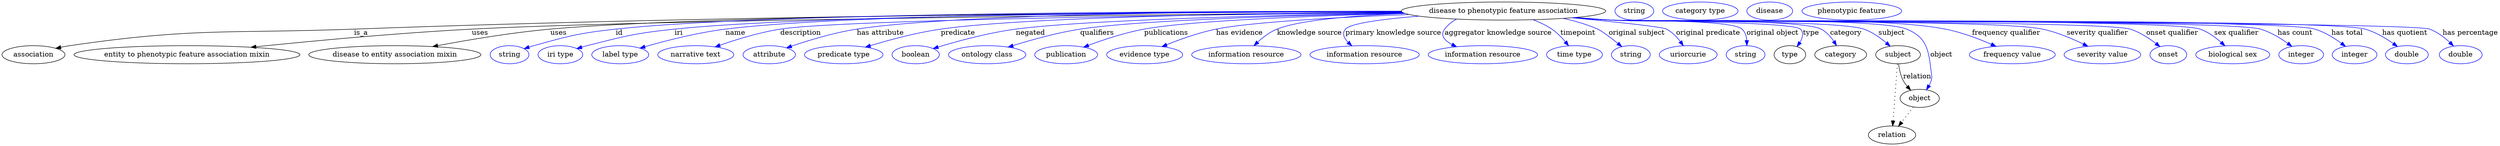 digraph {
	graph [bb="0,0,4955.4,283"];
	node [label="\N"];
	"disease to phenotypic feature association"	[height=0.5,
		label="disease to phenotypic feature association",
		pos="2980.4,265",
		width=5.6328];
	association	[height=0.5,
		pos="62.394,178",
		width=1.7332];
	"disease to phenotypic feature association" -> association	[label=is_a,
		lp="712.39,221.5",
		pos="e,106.72,190.74 2777.7,263.82 2379.2,262.82 1465.8,257.32 698.39,229 447.47,219.74 382.85,232.32 134.39,196 128.61,195.16 122.61,\
194.07 116.66,192.87"];
	"entity to phenotypic feature association mixin"	[height=0.5,
		pos="367.39,178",
		width=6.2286];
	"disease to phenotypic feature association" -> "entity to phenotypic feature association mixin"	[label=uses,
		lp="948.89,221.5",
		pos="e,494.56,192.86 2779.4,262.39 2336.4,258.54 1287.3,247.71 932.39,229 786.11,221.29 619.05,205.65 504.76,193.91"];
	"disease to entity association mixin"	[height=0.5,
		pos="780.39,178",
		width=4.7482];
	"disease to phenotypic feature association" -> "disease to entity association mixin"	[label=uses,
		lp="1104.9,221.5",
		pos="e,855.33,194.23 2777.8,263.9 2359.2,263.1 1411,258.02 1088.4,229 1012.5,222.17 927.01,207.75 865.39,196.14"];
	id	[color=blue,
		height=0.5,
		label=string,
		pos="1007.4,178",
		width=1.0652];
	"disease to phenotypic feature association" -> id	[color=blue,
		label=id,
		lp="1225.4,221.5",
		pos="e,1036.4,190 2777.3,264.55 2380.4,264.88 1514.6,261.66 1218.4,229 1144.9,220.9 1126.6,215.72 1055.4,196 1052.3,195.14 1049.1,194.18 \
1045.9,193.16",
		style=solid];
	iri	[color=blue,
		height=0.5,
		label="iri type",
		pos="1108.4,178",
		width=1.2277];
	"disease to phenotypic feature association" -> iri	[color=blue,
		label=iri,
		lp="1343.4,221.5",
		pos="e,1141,190.15 2777.8,263.89 2401.7,263 1608.9,257.65 1335.4,229 1257.1,220.8 1237.7,215.39 1161.4,196 1158,195.13 1154.4,194.16 \
1150.9,193.14",
		style=solid];
	name	[color=blue,
		height=0.5,
		label="label type",
		pos="1227.4,178",
		width=1.5707];
	"disease to phenotypic feature association" -> name	[color=blue,
		label=name,
		lp="1455.4,221.5",
		pos="e,1266.4,191.11 2777.5,264.58 2419.2,264.74 1688.7,260.96 1435.4,229 1380,222.01 1317.8,205.97 1276.1,193.93",
		style=solid];
	description	[color=blue,
		height=0.5,
		label="narrative text",
		pos="1377.4,178",
		width=2.0943];
	"disease to phenotypic feature association" -> description	[color=blue,
		label=description,
		lp="1583.9,221.5",
		pos="e,1415.3,193.6 2780.2,262.1 2413.8,258.18 1661.9,247.94 1543.4,229 1502.6,222.48 1457.8,208.57 1425,197.08",
		style=solid];
	"has attribute"	[color=blue,
		height=0.5,
		label=attribute,
		pos="1522.4,178",
		width=1.4443];
	"disease to phenotypic feature association" -> "has attribute"	[color=blue,
		label="has attribute",
		lp="1742.4,221.5",
		pos="e,1556.6,191.69 2777.3,264.74 2469.1,264.8 1897.5,260.44 1695.4,229 1650.5,222.03 1600.9,206.88 1566.4,195.08",
		style=solid];
	predicate	[color=blue,
		height=0.5,
		label="predicate type",
		pos="1670.4,178",
		width=2.1665];
	"disease to phenotypic feature association" -> predicate	[color=blue,
		label=predicate,
		lp="1896.4,221.5",
		pos="e,1713.3,193.12 2778.5,263.08 2505.5,260.91 2033.2,253.59 1862.4,229 1814.5,222.1 1761.4,207.73 1723.2,196.15",
		style=solid];
	negated	[color=blue,
		height=0.5,
		label=boolean,
		pos="1813.4,178",
		width=1.2999];
	"disease to phenotypic feature association" -> negated	[color=blue,
		label=negated,
		lp="2040.4,221.5",
		pos="e,1848,190.33 2781.7,261.29 2542.4,257.24 2154.8,247.96 2011.4,229 1957.6,221.89 1897.4,205.41 1857.6,193.31",
		style=solid];
	qualifiers	[color=blue,
		height=0.5,
		label="ontology class",
		pos="1954.4,178",
		width=2.1304];
	"disease to phenotypic feature association" -> qualifiers	[color=blue,
		label=qualifiers,
		lp="2172.9,221.5",
		pos="e,1996.1,193.12 2782.8,260.84 2574,256.6 2258.6,247.36 2139.4,229 2093.6,221.94 2042.8,207.75 2006,196.28",
		style=solid];
	publications	[color=blue,
		height=0.5,
		label=publication,
		pos="2111.4,178",
		width=1.7332];
	"disease to phenotypic feature association" -> publications	[color=blue,
		label=publications,
		lp="2310.4,221.5",
		pos="e,2146.1,193.11 2784.8,260.17 2608.3,255.66 2362.1,246.46 2266.4,229 2228.1,222.01 2186.2,208.09 2155.6,196.71",
		style=solid];
	"has evidence"	[color=blue,
		height=0.5,
		label="evidence type",
		pos="2267.4,178",
		width=2.0943];
	"disease to phenotypic feature association" -> "has evidence"	[color=blue,
		label="has evidence",
		lp="2455.9,221.5",
		pos="e,2301.6,194.09 2793,258.1 2655.3,252.71 2480.3,243.36 2409.4,229 2375.5,222.13 2338.7,208.99 2311,197.91",
		style=solid];
	"knowledge source"	[color=blue,
		height=0.5,
		label="information resource",
		pos="2469.4,178",
		width=3.015];
	"disease to phenotypic feature association" -> "knowledge source"	[color=blue,
		label="knowledge source",
		lp="2594.9,221.5",
		pos="e,2484.7,196.09 2784.4,260.28 2685.1,256.11 2576,247.34 2530.4,229 2516.1,223.25 2502.6,212.88 2491.9,203.06",
		style=solid];
	"primary knowledge source"	[color=blue,
		height=0.5,
		label="information resource",
		pos="2704.4,178",
		width=3.015];
	"disease to phenotypic feature association" -> "primary knowledge source"	[color=blue,
		label="primary knowledge source",
		lp="2761.4,221.5",
		pos="e,2679,195.74 2812.7,254.82 2743.6,249.29 2677.1,240.96 2666.4,229 2659,220.75 2663.5,211.17 2671.5,202.63",
		style=solid];
	"aggregator knowledge source"	[color=blue,
		height=0.5,
		label="information resource",
		pos="2939.4,178",
		width=3.015];
	"disease to phenotypic feature association" -> "aggregator knowledge source"	[color=blue,
		label="aggregator knowledge source",
		lp="2969.9,221.5",
		pos="e,2887.2,193.89 2887.3,249 2878,244.02 2869.7,237.5 2863.4,229 2854.1,216.5 2863.2,206.22 2878,198.29",
		style=solid];
	timepoint	[color=blue,
		height=0.5,
		label="time type",
		pos="3121.4,178",
		width=1.5346];
	"disease to phenotypic feature association" -> timepoint	[color=blue,
		label=timepoint,
		lp="3128.4,221.5",
		pos="e,3109.7,195.8 3039.2,247.71 3052,242.77 3065.1,236.59 3076.4,229 3086.5,222.2 3095.8,212.66 3103.3,203.73",
		style=solid];
	"original subject"	[color=blue,
		height=0.5,
		label=string,
		pos="3233.4,178",
		width=1.0652];
	"disease to phenotypic feature association" -> "original subject"	[color=blue,
		label="original subject",
		lp="3245.4,221.5",
		pos="e,3215.4,194.1 3099.1,250.35 3122.4,245.31 3146.1,238.42 3167.4,229 3176,225.2 3193,212.23 3207.6,200.45",
		style=solid];
	"original predicate"	[color=blue,
		height=0.5,
		label=uriorcurie,
		pos="3347.4,178",
		width=1.5887];
	"disease to phenotypic feature association" -> "original predicate"	[color=blue,
		label="original predicate",
		lp="3386.9,221.5",
		pos="e,3337.6,195.9 3116.1,251.62 3200.9,243.5 3295.7,233.57 3304.4,229 3315.3,223.29 3324.6,213.59 3331.7,204.25",
		style=solid];
	"original object"	[color=blue,
		height=0.5,
		label=string,
		pos="3461.4,178",
		width=1.0652];
	"disease to phenotypic feature association" -> "original object"	[color=blue,
		label="original object",
		lp="3514.9,221.5",
		pos="e,3464,196.3 3124.1,252.26 3146.9,250.45 3170.3,248.64 3192.4,247 3221.5,244.83 3433,248.89 3454.4,229 3460.5,223.29 3463.1,214.86 \
3463.8,206.55",
		style=solid];
	type	[height=0.5,
		pos="3549.4,178",
		width=0.86659];
	"disease to phenotypic feature association" -> type	[color=blue,
		label=type,
		lp="3591.4,221.5",
		pos="e,3563.7,194.16 3121.5,252.04 3145.1,250.22 3169.5,248.47 3192.4,247 3213.4,245.66 3555.9,244.22 3570.4,229 3577.4,221.67 3574.8,\
211.66 3569.4,202.53",
		style=solid];
	category	[height=0.5,
		pos="3650.4,178",
		width=1.4263];
	"disease to phenotypic feature association" -> category	[color=blue,
		label=category,
		lp="3660.9,221.5",
		pos="e,3642.1,196.15 3120.9,252 3144.7,250.17 3169.3,248.42 3192.4,247 3238.9,244.14 3570,250.34 3611.4,229 3621.8,223.65 3630.3,214.15 \
3636.6,204.85",
		style=solid];
	subject	[height=0.5,
		pos="3764.4,178",
		width=1.2277];
	"disease to phenotypic feature association" -> subject	[color=blue,
		label=subject,
		lp="3751.4,221.5",
		pos="e,3748.7,194.87 3120,251.92 3144.1,250.08 3169,248.36 3192.4,247 3248.3,243.76 3643.5,247.42 3696.4,229 3713,223.23 3728.9,211.92 \
3741.2,201.51",
		style=solid];
	object	[height=0.5,
		pos="3807.4,91",
		width=1.0832];
	"disease to phenotypic feature association" -> object	[color=blue,
		label=object,
		lp="3850.4,178",
		pos="e,3820.8,108.09 3119.5,251.86 3143.8,250.02 3168.8,248.31 3192.4,247 3257.8,243.38 3720.7,253.67 3781.4,229 3822.5,212.28 3825.2,\
186.07 3830.4,142 3831.2,135.38 3832.3,133.39 3830.4,127 3829.4,123.55 3827.9,120.13 3826.1,116.85",
		style=solid];
	"frequency qualifier"	[color=blue,
		height=0.5,
		label="frequency value",
		pos="3991.4,178",
		width=2.3651];
	"disease to phenotypic feature association" -> "frequency qualifier"	[color=blue,
		label="frequency qualifier",
		lp="3979.4,221.5",
		pos="e,3958.9,194.69 3118.9,251.83 3143.4,249.99 3168.6,248.27 3192.4,247 3340.2,239.08 3713.1,257.44 3858.4,229 3889.9,222.82 3923.9,\
209.97 3949.5,198.85",
		style=solid];
	"severity qualifier"	[color=blue,
		height=0.5,
		label="severity value",
		pos="4170.4,178",
		width=2.1123];
	"disease to phenotypic feature association" -> "severity qualifier"	[color=blue,
		label="severity qualifier",
		lp="4160.4,221.5",
		pos="e,4141.6,194.75 3118,251.78 3142.8,249.92 3168.3,248.22 3192.4,247 3287.7,242.18 3958,248.84 4051.4,229 4079.7,222.98 4109.8,210.3 \
4132.6,199.22",
		style=solid];
	"onset qualifier"	[color=blue,
		height=0.5,
		label=onset,
		pos="4300.4,178",
		width=1.011];
	"disease to phenotypic feature association" -> "onset qualifier"	[color=blue,
		label="onset qualifier",
		lp="4307.9,221.5",
		pos="e,4283.7,194.26 3117.7,251.73 3142.6,249.87 3168.2,248.18 3192.4,247 3249.7,244.2 4170.6,246.11 4225.4,229 4243.8,223.24 4261.9,\
211.42 4275.7,200.72",
		style=solid];
	"sex qualifier"	[color=blue,
		height=0.5,
		label="biological sex",
		pos="4428.4,178",
		width=2.0401];
	"disease to phenotypic feature association" -> "sex qualifier"	[color=blue,
		label="sex qualifier",
		lp="4435.4,221.5",
		pos="e,4412.8,195.71 3117.4,251.71 3142.4,249.84 3168.1,248.16 3192.4,247 3257.4,243.9 4302,250.42 4363.4,229 4379,223.55 4393.8,212.75 \
4405.4,202.58",
		style=solid];
	"has count"	[color=blue,
		height=0.5,
		label=integer,
		pos="4564.4,178",
		width=1.2277];
	"disease to phenotypic feature association" -> "has count"	[color=blue,
		label="has count",
		lp="4552.4,221.5",
		pos="e,4545.8,194.54 3117.2,251.7 3142.2,249.83 3168.1,248.14 3192.4,247 3264,243.63 4414.5,249.06 4483.4,229 4503,223.28 4522.6,211.41 \
4537.6,200.67",
		style=solid];
	"has total"	[color=blue,
		height=0.5,
		label=integer,
		pos="4670.4,178",
		width=1.2277];
	"disease to phenotypic feature association" -> "has total"	[color=blue,
		label="has total",
		lp="4655.9,221.5",
		pos="e,4652.4,194.54 3117.2,251.68 3142.2,249.81 3168.1,248.13 3192.4,247 3270,243.39 4516.9,251.12 4591.4,229 4610.6,223.29 4629.7,211.42 \
4644.3,200.68",
		style=solid];
	"has quotient"	[color=blue,
		height=0.5,
		label=double,
		pos="4774.4,178",
		width=1.1735];
	"disease to phenotypic feature association" -> "has quotient"	[color=blue,
		label="has quotient",
		lp="4770.4,221.5",
		pos="e,4755.7,194.31 3116.9,251.68 3142,249.81 3168,248.13 3192.4,247 3275.6,243.17 4611.3,251.78 4691.4,229 4711.5,223.27 4731.7,211.28 \
4747.2,200.48",
		style=solid];
	"has percentage"	[color=blue,
		height=0.5,
		label=double,
		pos="4881.4,178",
		width=1.1735];
	"disease to phenotypic feature association" -> "has percentage"	[color=blue,
		label="has percentage",
		lp="4900.4,221.5",
		pos="e,4866.9,195.47 3116.9,251.66 3142,249.79 3168,248.11 3192.4,247 3237.5,244.94 4776.9,244.28 4819.4,229 4834.5,223.58 4848.6,212.83 \
4859.6,202.67",
		style=solid];
	association_type	[color=blue,
		height=0.5,
		label=string,
		pos="3239.4,265",
		width=1.0652];
	association_category	[color=blue,
		height=0.5,
		label="category type",
		pos="3370.4,265",
		width=2.0762];
	subject -> object	[label=relation,
		lp="3802.4,134.5",
		pos="e,3789.5,107.23 3765.5,159.55 3766.7,149.57 3769.2,137.07 3774.4,127 3776.6,122.68 3779.5,118.52 3782.7,114.66"];
	relation	[height=0.5,
		pos="3752.4,18",
		width=1.2999];
	subject -> relation	[pos="e,3753.7,36.188 3763.1,159.79 3761,132.48 3757,78.994 3754.5,46.38",
		style=dotted];
	"disease to phenotypic feature association_subject"	[color=blue,
		height=0.5,
		label=disease,
		pos="3508.4,265",
		width=1.2638];
	object -> relation	[pos="e,3765.2,35.54 3794.9,73.889 3788,64.939 3779.2,53.617 3771.4,43.584",
		style=dotted];
	"disease to phenotypic feature association_object"	[color=blue,
		height=0.5,
		label="phenotypic feature",
		pos="3670.4,265",
		width=2.7442];
}
